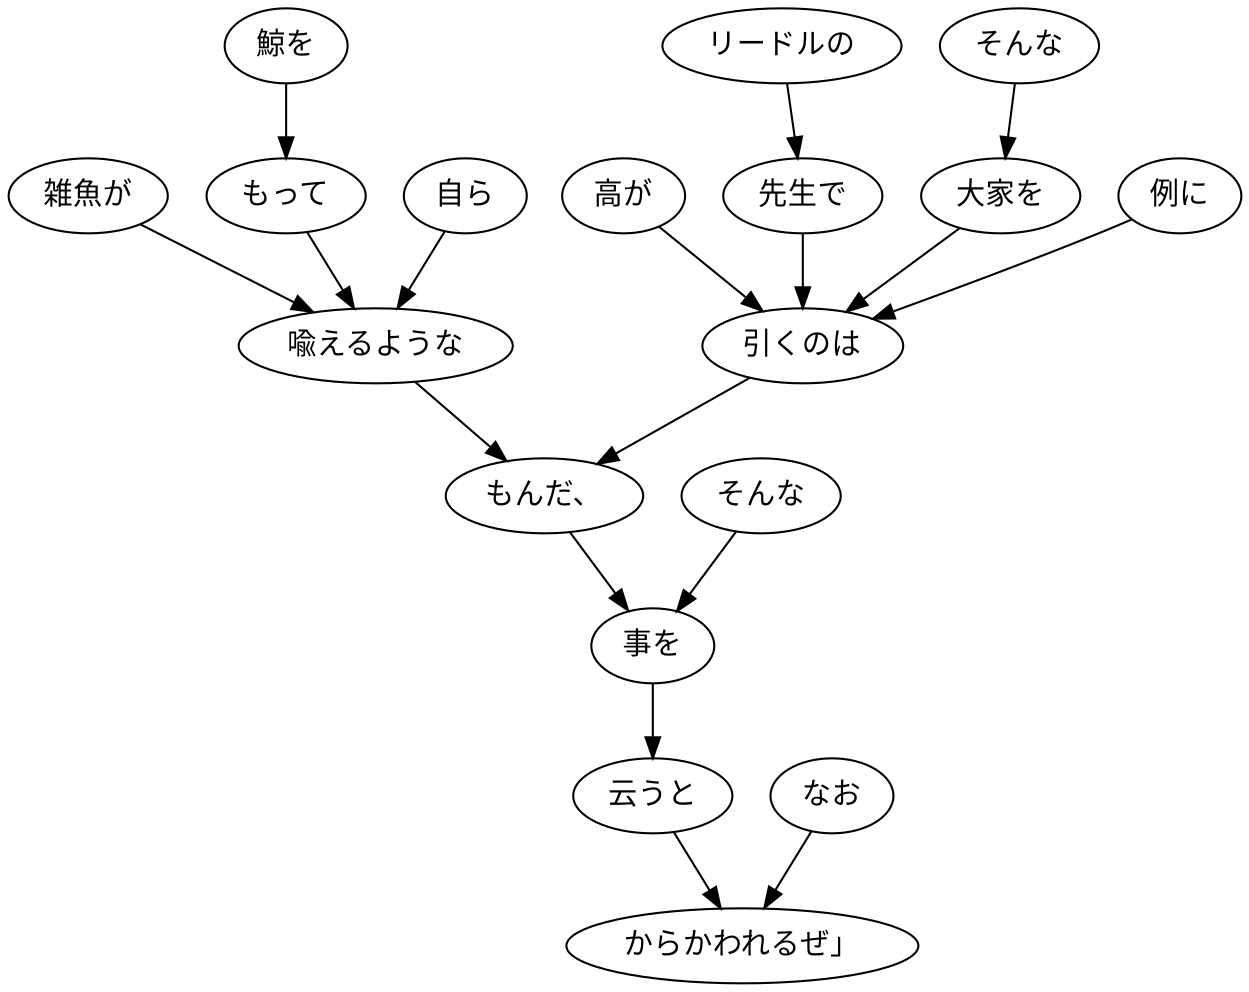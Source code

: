 digraph graph2632 {
	node0 [label="高が"];
	node1 [label="リードルの"];
	node2 [label="先生で"];
	node3 [label="そんな"];
	node4 [label="大家を"];
	node5 [label="例に"];
	node6 [label="引くのは"];
	node7 [label="雑魚が"];
	node8 [label="鯨を"];
	node9 [label="もって"];
	node10 [label="自ら"];
	node11 [label="喩えるような"];
	node12 [label="もんだ、"];
	node13 [label="そんな"];
	node14 [label="事を"];
	node15 [label="云うと"];
	node16 [label="なお"];
	node17 [label="からかわれるぜ」"];
	node0 -> node6;
	node1 -> node2;
	node2 -> node6;
	node3 -> node4;
	node4 -> node6;
	node5 -> node6;
	node6 -> node12;
	node7 -> node11;
	node8 -> node9;
	node9 -> node11;
	node10 -> node11;
	node11 -> node12;
	node12 -> node14;
	node13 -> node14;
	node14 -> node15;
	node15 -> node17;
	node16 -> node17;
}

